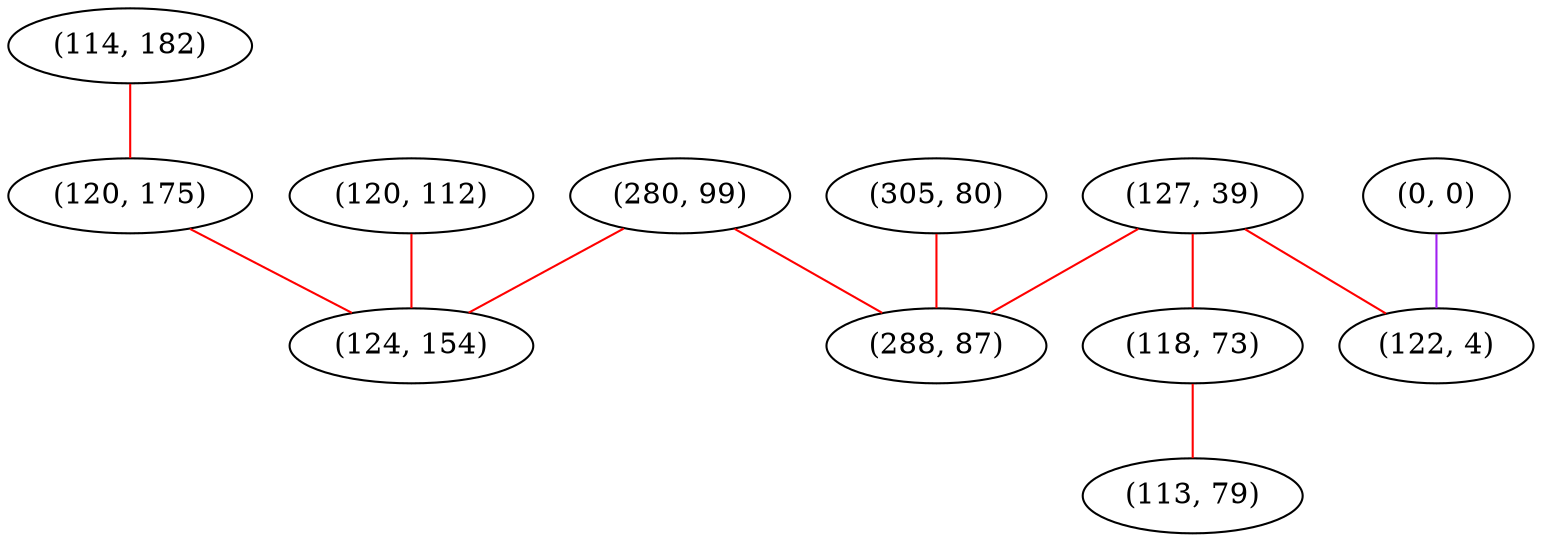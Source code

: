 graph "" {
"(114, 182)";
"(127, 39)";
"(120, 112)";
"(280, 99)";
"(120, 175)";
"(118, 73)";
"(0, 0)";
"(122, 4)";
"(124, 154)";
"(305, 80)";
"(288, 87)";
"(113, 79)";
"(114, 182)" -- "(120, 175)"  [color=red, key=0, weight=1];
"(127, 39)" -- "(118, 73)"  [color=red, key=0, weight=1];
"(127, 39)" -- "(122, 4)"  [color=red, key=0, weight=1];
"(127, 39)" -- "(288, 87)"  [color=red, key=0, weight=1];
"(120, 112)" -- "(124, 154)"  [color=red, key=0, weight=1];
"(280, 99)" -- "(124, 154)"  [color=red, key=0, weight=1];
"(280, 99)" -- "(288, 87)"  [color=red, key=0, weight=1];
"(120, 175)" -- "(124, 154)"  [color=red, key=0, weight=1];
"(118, 73)" -- "(113, 79)"  [color=red, key=0, weight=1];
"(0, 0)" -- "(122, 4)"  [color=purple, key=0, weight=4];
"(305, 80)" -- "(288, 87)"  [color=red, key=0, weight=1];
}
